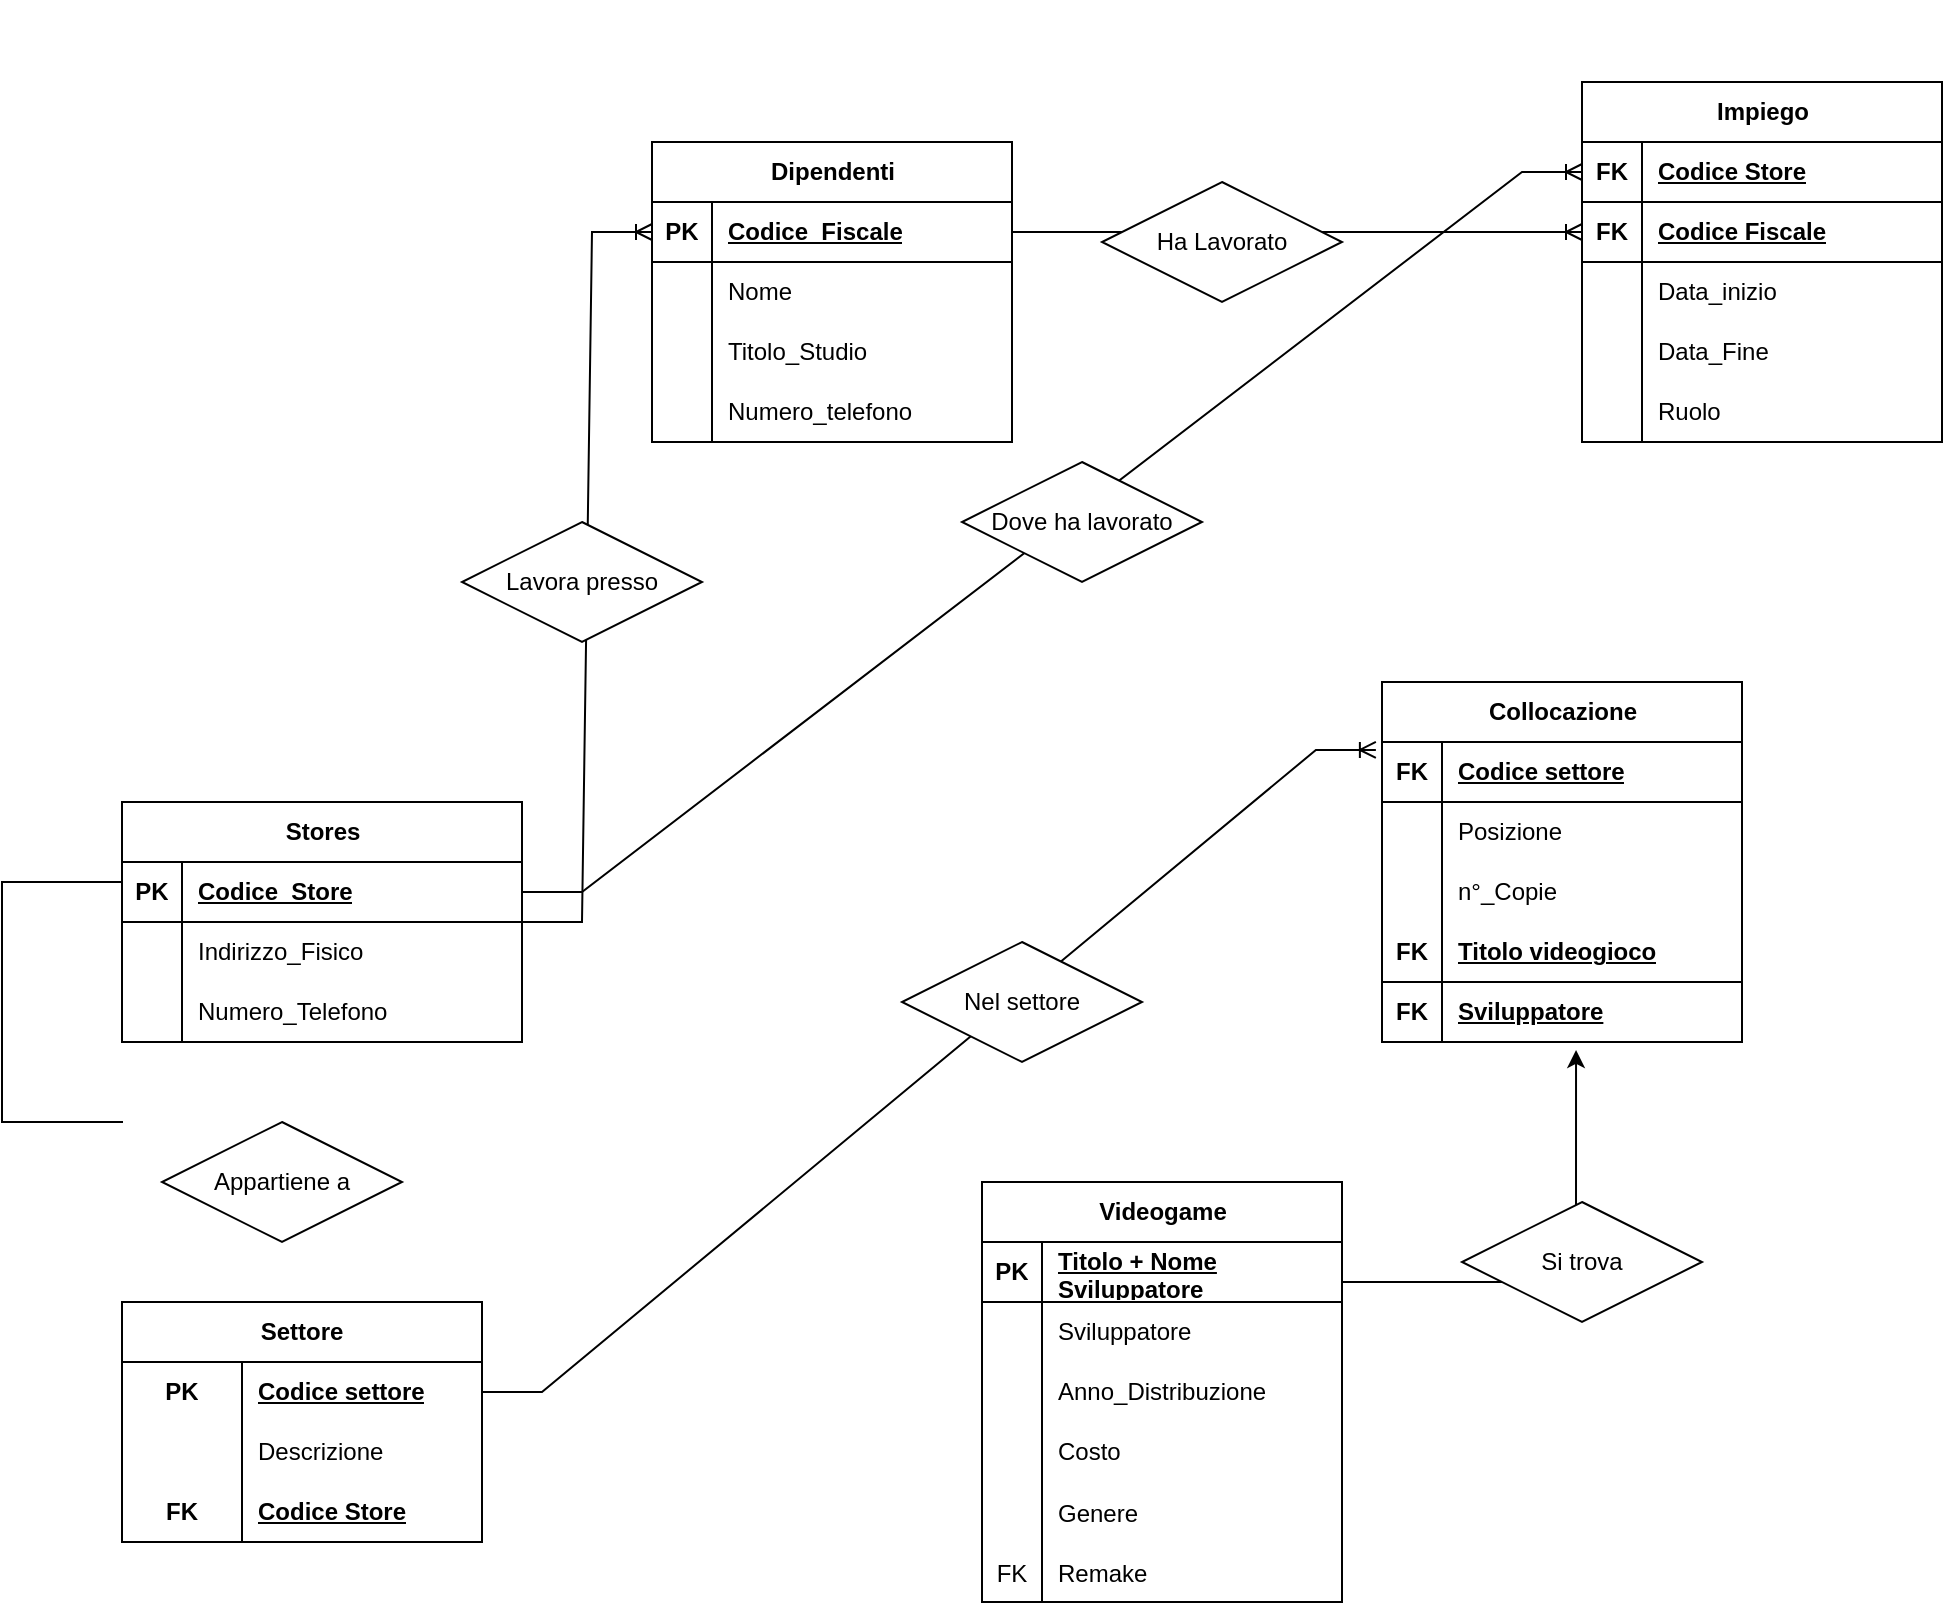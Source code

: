 <mxfile version="23.0.2" type="device">
  <diagram id="R2lEEEUBdFMjLlhIrx00" name="Page-1">
    <mxGraphModel dx="2058" dy="1188" grid="1" gridSize="10" guides="1" tooltips="1" connect="1" arrows="1" fold="1" page="1" pageScale="1" pageWidth="850" pageHeight="1100" math="0" shadow="0" extFonts="Permanent Marker^https://fonts.googleapis.com/css?family=Permanent+Marker">
      <root>
        <mxCell id="0" />
        <mxCell id="1" parent="0" />
        <mxCell id="qkk0h4NAYe06qfCtr99Q-3" value="Stores" style="shape=table;startSize=30;container=1;collapsible=1;childLayout=tableLayout;fixedRows=1;rowLines=0;fontStyle=1;align=center;resizeLast=1;html=1;shadow=0;" parent="1" vertex="1">
          <mxGeometry x="100" y="480" width="200" height="120" as="geometry" />
        </mxCell>
        <mxCell id="qkk0h4NAYe06qfCtr99Q-4" value="" style="shape=tableRow;horizontal=0;startSize=0;swimlaneHead=0;swimlaneBody=0;fillColor=none;collapsible=0;dropTarget=0;points=[[0,0.5],[1,0.5]];portConstraint=eastwest;top=0;left=0;right=0;bottom=1;shadow=0;" parent="qkk0h4NAYe06qfCtr99Q-3" vertex="1">
          <mxGeometry y="30" width="200" height="30" as="geometry" />
        </mxCell>
        <mxCell id="qkk0h4NAYe06qfCtr99Q-5" value="PK" style="shape=partialRectangle;connectable=0;fillColor=none;top=0;left=0;bottom=0;right=0;fontStyle=1;overflow=hidden;whiteSpace=wrap;html=1;shadow=0;" parent="qkk0h4NAYe06qfCtr99Q-4" vertex="1">
          <mxGeometry width="30" height="30" as="geometry">
            <mxRectangle width="30" height="30" as="alternateBounds" />
          </mxGeometry>
        </mxCell>
        <mxCell id="qkk0h4NAYe06qfCtr99Q-6" value="Codice_Store" style="shape=partialRectangle;connectable=0;fillColor=none;top=0;left=0;bottom=0;right=0;align=left;spacingLeft=6;fontStyle=5;overflow=hidden;whiteSpace=wrap;html=1;shadow=0;" parent="qkk0h4NAYe06qfCtr99Q-4" vertex="1">
          <mxGeometry x="30" width="170" height="30" as="geometry">
            <mxRectangle width="170" height="30" as="alternateBounds" />
          </mxGeometry>
        </mxCell>
        <mxCell id="qkk0h4NAYe06qfCtr99Q-7" value="" style="shape=tableRow;horizontal=0;startSize=0;swimlaneHead=0;swimlaneBody=0;fillColor=none;collapsible=0;dropTarget=0;points=[[0,0.5],[1,0.5]];portConstraint=eastwest;top=0;left=0;right=0;bottom=0;shadow=0;" parent="qkk0h4NAYe06qfCtr99Q-3" vertex="1">
          <mxGeometry y="60" width="200" height="30" as="geometry" />
        </mxCell>
        <mxCell id="qkk0h4NAYe06qfCtr99Q-8" value="" style="shape=partialRectangle;connectable=0;fillColor=none;top=0;left=0;bottom=0;right=0;editable=1;overflow=hidden;whiteSpace=wrap;html=1;shadow=0;" parent="qkk0h4NAYe06qfCtr99Q-7" vertex="1">
          <mxGeometry width="30" height="30" as="geometry">
            <mxRectangle width="30" height="30" as="alternateBounds" />
          </mxGeometry>
        </mxCell>
        <mxCell id="qkk0h4NAYe06qfCtr99Q-9" value="Indirizzo_Fisico" style="shape=partialRectangle;connectable=0;fillColor=none;top=0;left=0;bottom=0;right=0;align=left;spacingLeft=6;overflow=hidden;whiteSpace=wrap;html=1;shadow=0;" parent="qkk0h4NAYe06qfCtr99Q-7" vertex="1">
          <mxGeometry x="30" width="170" height="30" as="geometry">
            <mxRectangle width="170" height="30" as="alternateBounds" />
          </mxGeometry>
        </mxCell>
        <mxCell id="qkk0h4NAYe06qfCtr99Q-10" value="" style="shape=tableRow;horizontal=0;startSize=0;swimlaneHead=0;swimlaneBody=0;fillColor=none;collapsible=0;dropTarget=0;points=[[0,0.5],[1,0.5]];portConstraint=eastwest;top=0;left=0;right=0;bottom=0;shadow=0;" parent="qkk0h4NAYe06qfCtr99Q-3" vertex="1">
          <mxGeometry y="90" width="200" height="30" as="geometry" />
        </mxCell>
        <mxCell id="qkk0h4NAYe06qfCtr99Q-11" value="" style="shape=partialRectangle;connectable=0;fillColor=none;top=0;left=0;bottom=0;right=0;editable=1;overflow=hidden;whiteSpace=wrap;html=1;shadow=0;" parent="qkk0h4NAYe06qfCtr99Q-10" vertex="1">
          <mxGeometry width="30" height="30" as="geometry">
            <mxRectangle width="30" height="30" as="alternateBounds" />
          </mxGeometry>
        </mxCell>
        <mxCell id="qkk0h4NAYe06qfCtr99Q-12" value="Numero_Telefono" style="shape=partialRectangle;connectable=0;fillColor=none;top=0;left=0;bottom=0;right=0;align=left;spacingLeft=6;overflow=hidden;whiteSpace=wrap;html=1;shadow=0;" parent="qkk0h4NAYe06qfCtr99Q-10" vertex="1">
          <mxGeometry x="30" width="170" height="30" as="geometry">
            <mxRectangle width="170" height="30" as="alternateBounds" />
          </mxGeometry>
        </mxCell>
        <mxCell id="qkk0h4NAYe06qfCtr99Q-16" value="Dipendenti" style="shape=table;startSize=30;container=1;collapsible=1;childLayout=tableLayout;fixedRows=1;rowLines=0;fontStyle=1;align=center;resizeLast=1;html=1;shadow=0;" parent="1" vertex="1">
          <mxGeometry x="365" y="150" width="180" height="150" as="geometry" />
        </mxCell>
        <mxCell id="qkk0h4NAYe06qfCtr99Q-17" value="" style="shape=tableRow;horizontal=0;startSize=0;swimlaneHead=0;swimlaneBody=0;fillColor=none;collapsible=0;dropTarget=0;points=[[0,0.5],[1,0.5]];portConstraint=eastwest;top=0;left=0;right=0;bottom=1;shadow=0;" parent="qkk0h4NAYe06qfCtr99Q-16" vertex="1">
          <mxGeometry y="30" width="180" height="30" as="geometry" />
        </mxCell>
        <mxCell id="qkk0h4NAYe06qfCtr99Q-18" value="PK" style="shape=partialRectangle;connectable=0;fillColor=none;top=0;left=0;bottom=0;right=0;fontStyle=1;overflow=hidden;whiteSpace=wrap;html=1;shadow=0;" parent="qkk0h4NAYe06qfCtr99Q-17" vertex="1">
          <mxGeometry width="30" height="30" as="geometry">
            <mxRectangle width="30" height="30" as="alternateBounds" />
          </mxGeometry>
        </mxCell>
        <mxCell id="qkk0h4NAYe06qfCtr99Q-19" value="Codice_Fiscale" style="shape=partialRectangle;connectable=0;fillColor=none;top=0;left=0;bottom=0;right=0;align=left;spacingLeft=6;fontStyle=5;overflow=hidden;whiteSpace=wrap;html=1;shadow=0;" parent="qkk0h4NAYe06qfCtr99Q-17" vertex="1">
          <mxGeometry x="30" width="150" height="30" as="geometry">
            <mxRectangle width="150" height="30" as="alternateBounds" />
          </mxGeometry>
        </mxCell>
        <mxCell id="qkk0h4NAYe06qfCtr99Q-20" value="" style="shape=tableRow;horizontal=0;startSize=0;swimlaneHead=0;swimlaneBody=0;fillColor=none;collapsible=0;dropTarget=0;points=[[0,0.5],[1,0.5]];portConstraint=eastwest;top=0;left=0;right=0;bottom=0;shadow=0;" parent="qkk0h4NAYe06qfCtr99Q-16" vertex="1">
          <mxGeometry y="60" width="180" height="30" as="geometry" />
        </mxCell>
        <mxCell id="qkk0h4NAYe06qfCtr99Q-21" value="" style="shape=partialRectangle;connectable=0;fillColor=none;top=0;left=0;bottom=0;right=0;editable=1;overflow=hidden;whiteSpace=wrap;html=1;shadow=0;" parent="qkk0h4NAYe06qfCtr99Q-20" vertex="1">
          <mxGeometry width="30" height="30" as="geometry">
            <mxRectangle width="30" height="30" as="alternateBounds" />
          </mxGeometry>
        </mxCell>
        <mxCell id="qkk0h4NAYe06qfCtr99Q-22" value="Nome" style="shape=partialRectangle;connectable=0;fillColor=none;top=0;left=0;bottom=0;right=0;align=left;spacingLeft=6;overflow=hidden;whiteSpace=wrap;html=1;shadow=0;" parent="qkk0h4NAYe06qfCtr99Q-20" vertex="1">
          <mxGeometry x="30" width="150" height="30" as="geometry">
            <mxRectangle width="150" height="30" as="alternateBounds" />
          </mxGeometry>
        </mxCell>
        <mxCell id="qkk0h4NAYe06qfCtr99Q-23" value="" style="shape=tableRow;horizontal=0;startSize=0;swimlaneHead=0;swimlaneBody=0;fillColor=none;collapsible=0;dropTarget=0;points=[[0,0.5],[1,0.5]];portConstraint=eastwest;top=0;left=0;right=0;bottom=0;shadow=0;" parent="qkk0h4NAYe06qfCtr99Q-16" vertex="1">
          <mxGeometry y="90" width="180" height="30" as="geometry" />
        </mxCell>
        <mxCell id="qkk0h4NAYe06qfCtr99Q-24" value="" style="shape=partialRectangle;connectable=0;fillColor=none;top=0;left=0;bottom=0;right=0;editable=1;overflow=hidden;whiteSpace=wrap;html=1;shadow=0;" parent="qkk0h4NAYe06qfCtr99Q-23" vertex="1">
          <mxGeometry width="30" height="30" as="geometry">
            <mxRectangle width="30" height="30" as="alternateBounds" />
          </mxGeometry>
        </mxCell>
        <mxCell id="qkk0h4NAYe06qfCtr99Q-25" value="Titolo_Studio" style="shape=partialRectangle;connectable=0;fillColor=none;top=0;left=0;bottom=0;right=0;align=left;spacingLeft=6;overflow=hidden;whiteSpace=wrap;html=1;shadow=0;" parent="qkk0h4NAYe06qfCtr99Q-23" vertex="1">
          <mxGeometry x="30" width="150" height="30" as="geometry">
            <mxRectangle width="150" height="30" as="alternateBounds" />
          </mxGeometry>
        </mxCell>
        <mxCell id="qkk0h4NAYe06qfCtr99Q-26" value="" style="shape=tableRow;horizontal=0;startSize=0;swimlaneHead=0;swimlaneBody=0;fillColor=none;collapsible=0;dropTarget=0;points=[[0,0.5],[1,0.5]];portConstraint=eastwest;top=0;left=0;right=0;bottom=0;shadow=0;" parent="qkk0h4NAYe06qfCtr99Q-16" vertex="1">
          <mxGeometry y="120" width="180" height="30" as="geometry" />
        </mxCell>
        <mxCell id="qkk0h4NAYe06qfCtr99Q-27" value="" style="shape=partialRectangle;connectable=0;fillColor=none;top=0;left=0;bottom=0;right=0;editable=1;overflow=hidden;whiteSpace=wrap;html=1;shadow=0;" parent="qkk0h4NAYe06qfCtr99Q-26" vertex="1">
          <mxGeometry width="30" height="30" as="geometry">
            <mxRectangle width="30" height="30" as="alternateBounds" />
          </mxGeometry>
        </mxCell>
        <mxCell id="qkk0h4NAYe06qfCtr99Q-28" value="Numero_telefono" style="shape=partialRectangle;connectable=0;fillColor=none;top=0;left=0;bottom=0;right=0;align=left;spacingLeft=6;overflow=hidden;whiteSpace=wrap;html=1;shadow=0;" parent="qkk0h4NAYe06qfCtr99Q-26" vertex="1">
          <mxGeometry x="30" width="150" height="30" as="geometry">
            <mxRectangle width="150" height="30" as="alternateBounds" />
          </mxGeometry>
        </mxCell>
        <mxCell id="qkk0h4NAYe06qfCtr99Q-29" value="Videogame" style="shape=table;startSize=30;container=1;collapsible=1;childLayout=tableLayout;fixedRows=1;rowLines=0;fontStyle=1;align=center;resizeLast=1;html=1;shadow=0;" parent="1" vertex="1">
          <mxGeometry x="530" y="670" width="180" height="210" as="geometry" />
        </mxCell>
        <mxCell id="qkk0h4NAYe06qfCtr99Q-30" value="" style="shape=tableRow;horizontal=0;startSize=0;swimlaneHead=0;swimlaneBody=0;fillColor=none;collapsible=0;dropTarget=0;points=[[0,0.5],[1,0.5]];portConstraint=eastwest;top=0;left=0;right=0;bottom=1;shadow=0;" parent="qkk0h4NAYe06qfCtr99Q-29" vertex="1">
          <mxGeometry y="30" width="180" height="30" as="geometry" />
        </mxCell>
        <mxCell id="qkk0h4NAYe06qfCtr99Q-31" value="PK" style="shape=partialRectangle;connectable=0;fillColor=none;top=0;left=0;bottom=0;right=0;fontStyle=1;overflow=hidden;whiteSpace=wrap;html=1;shadow=0;" parent="qkk0h4NAYe06qfCtr99Q-30" vertex="1">
          <mxGeometry width="30" height="30" as="geometry">
            <mxRectangle width="30" height="30" as="alternateBounds" />
          </mxGeometry>
        </mxCell>
        <mxCell id="qkk0h4NAYe06qfCtr99Q-32" value="Titolo + Nome Sviluppatore" style="shape=partialRectangle;connectable=0;fillColor=none;top=0;left=0;bottom=0;right=0;align=left;spacingLeft=6;fontStyle=5;overflow=hidden;whiteSpace=wrap;html=1;shadow=0;" parent="qkk0h4NAYe06qfCtr99Q-30" vertex="1">
          <mxGeometry x="30" width="150" height="30" as="geometry">
            <mxRectangle width="150" height="30" as="alternateBounds" />
          </mxGeometry>
        </mxCell>
        <mxCell id="qkk0h4NAYe06qfCtr99Q-33" value="" style="shape=tableRow;horizontal=0;startSize=0;swimlaneHead=0;swimlaneBody=0;fillColor=none;collapsible=0;dropTarget=0;points=[[0,0.5],[1,0.5]];portConstraint=eastwest;top=0;left=0;right=0;bottom=0;shadow=0;" parent="qkk0h4NAYe06qfCtr99Q-29" vertex="1">
          <mxGeometry y="60" width="180" height="30" as="geometry" />
        </mxCell>
        <mxCell id="qkk0h4NAYe06qfCtr99Q-34" value="" style="shape=partialRectangle;connectable=0;fillColor=none;top=0;left=0;bottom=0;right=0;editable=1;overflow=hidden;whiteSpace=wrap;html=1;shadow=0;" parent="qkk0h4NAYe06qfCtr99Q-33" vertex="1">
          <mxGeometry width="30" height="30" as="geometry">
            <mxRectangle width="30" height="30" as="alternateBounds" />
          </mxGeometry>
        </mxCell>
        <mxCell id="qkk0h4NAYe06qfCtr99Q-35" value="Sviluppatore" style="shape=partialRectangle;connectable=0;fillColor=none;top=0;left=0;bottom=0;right=0;align=left;spacingLeft=6;overflow=hidden;whiteSpace=wrap;html=1;shadow=0;" parent="qkk0h4NAYe06qfCtr99Q-33" vertex="1">
          <mxGeometry x="30" width="150" height="30" as="geometry">
            <mxRectangle width="150" height="30" as="alternateBounds" />
          </mxGeometry>
        </mxCell>
        <mxCell id="qkk0h4NAYe06qfCtr99Q-36" value="" style="shape=tableRow;horizontal=0;startSize=0;swimlaneHead=0;swimlaneBody=0;fillColor=none;collapsible=0;dropTarget=0;points=[[0,0.5],[1,0.5]];portConstraint=eastwest;top=0;left=0;right=0;bottom=0;shadow=0;" parent="qkk0h4NAYe06qfCtr99Q-29" vertex="1">
          <mxGeometry y="90" width="180" height="30" as="geometry" />
        </mxCell>
        <mxCell id="qkk0h4NAYe06qfCtr99Q-37" value="" style="shape=partialRectangle;connectable=0;fillColor=none;top=0;left=0;bottom=0;right=0;editable=1;overflow=hidden;whiteSpace=wrap;html=1;shadow=0;" parent="qkk0h4NAYe06qfCtr99Q-36" vertex="1">
          <mxGeometry width="30" height="30" as="geometry">
            <mxRectangle width="30" height="30" as="alternateBounds" />
          </mxGeometry>
        </mxCell>
        <mxCell id="qkk0h4NAYe06qfCtr99Q-38" value="Anno_Distribuzione" style="shape=partialRectangle;connectable=0;fillColor=none;top=0;left=0;bottom=0;right=0;align=left;spacingLeft=6;overflow=hidden;whiteSpace=wrap;html=1;shadow=0;" parent="qkk0h4NAYe06qfCtr99Q-36" vertex="1">
          <mxGeometry x="30" width="150" height="30" as="geometry">
            <mxRectangle width="150" height="30" as="alternateBounds" />
          </mxGeometry>
        </mxCell>
        <mxCell id="qkk0h4NAYe06qfCtr99Q-39" value="" style="shape=tableRow;horizontal=0;startSize=0;swimlaneHead=0;swimlaneBody=0;fillColor=none;collapsible=0;dropTarget=0;points=[[0,0.5],[1,0.5]];portConstraint=eastwest;top=0;left=0;right=0;bottom=0;shadow=0;" parent="qkk0h4NAYe06qfCtr99Q-29" vertex="1">
          <mxGeometry y="120" width="180" height="30" as="geometry" />
        </mxCell>
        <mxCell id="qkk0h4NAYe06qfCtr99Q-40" value="" style="shape=partialRectangle;connectable=0;fillColor=none;top=0;left=0;bottom=0;right=0;editable=1;overflow=hidden;whiteSpace=wrap;html=1;shadow=0;" parent="qkk0h4NAYe06qfCtr99Q-39" vertex="1">
          <mxGeometry width="30" height="30" as="geometry">
            <mxRectangle width="30" height="30" as="alternateBounds" />
          </mxGeometry>
        </mxCell>
        <mxCell id="qkk0h4NAYe06qfCtr99Q-41" value="Costo" style="shape=partialRectangle;connectable=0;fillColor=none;top=0;left=0;bottom=0;right=0;align=left;spacingLeft=6;overflow=hidden;whiteSpace=wrap;html=1;shadow=0;" parent="qkk0h4NAYe06qfCtr99Q-39" vertex="1">
          <mxGeometry x="30" width="150" height="30" as="geometry">
            <mxRectangle width="150" height="30" as="alternateBounds" />
          </mxGeometry>
        </mxCell>
        <mxCell id="qkk0h4NAYe06qfCtr99Q-44" value="" style="shape=tableRow;horizontal=0;startSize=0;swimlaneHead=0;swimlaneBody=0;fillColor=none;collapsible=0;dropTarget=0;points=[[0,0.5],[1,0.5]];portConstraint=eastwest;top=0;left=0;right=0;bottom=0;shadow=0;" parent="qkk0h4NAYe06qfCtr99Q-29" vertex="1">
          <mxGeometry y="150" width="180" height="30" as="geometry" />
        </mxCell>
        <mxCell id="qkk0h4NAYe06qfCtr99Q-45" value="" style="shape=partialRectangle;connectable=0;fillColor=none;top=0;left=0;bottom=0;right=0;editable=1;overflow=hidden;shadow=0;" parent="qkk0h4NAYe06qfCtr99Q-44" vertex="1">
          <mxGeometry width="30" height="30" as="geometry">
            <mxRectangle width="30" height="30" as="alternateBounds" />
          </mxGeometry>
        </mxCell>
        <mxCell id="qkk0h4NAYe06qfCtr99Q-46" value="Genere" style="shape=partialRectangle;connectable=0;fillColor=none;top=0;left=0;bottom=0;right=0;align=left;spacingLeft=6;overflow=hidden;shadow=0;" parent="qkk0h4NAYe06qfCtr99Q-44" vertex="1">
          <mxGeometry x="30" width="150" height="30" as="geometry">
            <mxRectangle width="150" height="30" as="alternateBounds" />
          </mxGeometry>
        </mxCell>
        <mxCell id="qkk0h4NAYe06qfCtr99Q-48" value="" style="shape=tableRow;horizontal=0;startSize=0;swimlaneHead=0;swimlaneBody=0;fillColor=none;collapsible=0;dropTarget=0;points=[[0,0.5],[1,0.5]];portConstraint=eastwest;top=0;left=0;right=0;bottom=0;shadow=0;" parent="qkk0h4NAYe06qfCtr99Q-29" vertex="1">
          <mxGeometry y="180" width="180" height="30" as="geometry" />
        </mxCell>
        <mxCell id="qkk0h4NAYe06qfCtr99Q-49" value="FK" style="shape=partialRectangle;connectable=0;fillColor=none;top=0;left=0;bottom=0;right=0;editable=1;overflow=hidden;shadow=0;" parent="qkk0h4NAYe06qfCtr99Q-48" vertex="1">
          <mxGeometry width="30" height="30" as="geometry">
            <mxRectangle width="30" height="30" as="alternateBounds" />
          </mxGeometry>
        </mxCell>
        <mxCell id="qkk0h4NAYe06qfCtr99Q-50" value="Remake" style="shape=partialRectangle;connectable=0;fillColor=none;top=0;left=0;bottom=0;right=0;align=left;spacingLeft=6;overflow=hidden;shadow=0;" parent="qkk0h4NAYe06qfCtr99Q-48" vertex="1">
          <mxGeometry x="30" width="150" height="30" as="geometry">
            <mxRectangle width="150" height="30" as="alternateBounds" />
          </mxGeometry>
        </mxCell>
        <mxCell id="qkk0h4NAYe06qfCtr99Q-65" value="" style="shape=partialRectangle;connectable=0;fillColor=none;top=0;left=0;bottom=0;right=0;align=left;spacingLeft=6;overflow=hidden;whiteSpace=wrap;html=1;shadow=0;" parent="1" vertex="1">
          <mxGeometry x="350" y="80" width="150" height="30" as="geometry">
            <mxRectangle width="150" height="30" as="alternateBounds" />
          </mxGeometry>
        </mxCell>
        <mxCell id="qkk0h4NAYe06qfCtr99Q-66" value="Impiego" style="shape=table;startSize=30;container=1;collapsible=1;childLayout=tableLayout;fixedRows=1;rowLines=0;fontStyle=1;align=center;resizeLast=1;html=1;shadow=0;" parent="1" vertex="1">
          <mxGeometry x="830" y="120" width="180" height="180" as="geometry" />
        </mxCell>
        <mxCell id="qkk0h4NAYe06qfCtr99Q-67" value="" style="shape=tableRow;horizontal=0;startSize=0;swimlaneHead=0;swimlaneBody=0;fillColor=none;collapsible=0;dropTarget=0;points=[[0,0.5],[1,0.5]];portConstraint=eastwest;top=0;left=0;right=0;bottom=1;shadow=0;" parent="qkk0h4NAYe06qfCtr99Q-66" vertex="1">
          <mxGeometry y="30" width="180" height="30" as="geometry" />
        </mxCell>
        <mxCell id="qkk0h4NAYe06qfCtr99Q-68" value="FK" style="shape=partialRectangle;connectable=0;fillColor=none;top=0;left=0;bottom=0;right=0;fontStyle=1;overflow=hidden;whiteSpace=wrap;html=1;shadow=0;" parent="qkk0h4NAYe06qfCtr99Q-67" vertex="1">
          <mxGeometry width="30" height="30" as="geometry">
            <mxRectangle width="30" height="30" as="alternateBounds" />
          </mxGeometry>
        </mxCell>
        <mxCell id="qkk0h4NAYe06qfCtr99Q-69" value="Codice Store" style="shape=partialRectangle;connectable=0;fillColor=none;top=0;left=0;bottom=0;right=0;align=left;spacingLeft=6;fontStyle=5;overflow=hidden;whiteSpace=wrap;html=1;shadow=0;" parent="qkk0h4NAYe06qfCtr99Q-67" vertex="1">
          <mxGeometry x="30" width="150" height="30" as="geometry">
            <mxRectangle width="150" height="30" as="alternateBounds" />
          </mxGeometry>
        </mxCell>
        <mxCell id="1JbA9EzdQvtZeMmYoQWm-4" value="" style="shape=tableRow;horizontal=0;startSize=0;swimlaneHead=0;swimlaneBody=0;fillColor=none;collapsible=0;dropTarget=0;points=[[0,0.5],[1,0.5]];portConstraint=eastwest;top=0;left=0;right=0;bottom=1;shadow=0;" vertex="1" parent="qkk0h4NAYe06qfCtr99Q-66">
          <mxGeometry y="60" width="180" height="30" as="geometry" />
        </mxCell>
        <mxCell id="1JbA9EzdQvtZeMmYoQWm-5" value="FK" style="shape=partialRectangle;connectable=0;fillColor=none;top=0;left=0;bottom=0;right=0;fontStyle=1;overflow=hidden;whiteSpace=wrap;html=1;shadow=0;" vertex="1" parent="1JbA9EzdQvtZeMmYoQWm-4">
          <mxGeometry width="30" height="30" as="geometry">
            <mxRectangle width="30" height="30" as="alternateBounds" />
          </mxGeometry>
        </mxCell>
        <mxCell id="1JbA9EzdQvtZeMmYoQWm-6" value="Codice Fiscale" style="shape=partialRectangle;connectable=0;fillColor=none;top=0;left=0;bottom=0;right=0;align=left;spacingLeft=6;fontStyle=5;overflow=hidden;whiteSpace=wrap;html=1;shadow=0;" vertex="1" parent="1JbA9EzdQvtZeMmYoQWm-4">
          <mxGeometry x="30" width="150" height="30" as="geometry">
            <mxRectangle width="150" height="30" as="alternateBounds" />
          </mxGeometry>
        </mxCell>
        <mxCell id="qkk0h4NAYe06qfCtr99Q-70" value="" style="shape=tableRow;horizontal=0;startSize=0;swimlaneHead=0;swimlaneBody=0;fillColor=none;collapsible=0;dropTarget=0;points=[[0,0.5],[1,0.5]];portConstraint=eastwest;top=0;left=0;right=0;bottom=0;shadow=0;" parent="qkk0h4NAYe06qfCtr99Q-66" vertex="1">
          <mxGeometry y="90" width="180" height="30" as="geometry" />
        </mxCell>
        <mxCell id="qkk0h4NAYe06qfCtr99Q-71" value="" style="shape=partialRectangle;connectable=0;fillColor=none;top=0;left=0;bottom=0;right=0;editable=1;overflow=hidden;whiteSpace=wrap;html=1;shadow=0;" parent="qkk0h4NAYe06qfCtr99Q-70" vertex="1">
          <mxGeometry width="30" height="30" as="geometry">
            <mxRectangle width="30" height="30" as="alternateBounds" />
          </mxGeometry>
        </mxCell>
        <mxCell id="qkk0h4NAYe06qfCtr99Q-72" value="Data_inizio" style="shape=partialRectangle;connectable=0;fillColor=none;top=0;left=0;bottom=0;right=0;align=left;spacingLeft=6;overflow=hidden;whiteSpace=wrap;html=1;shadow=0;" parent="qkk0h4NAYe06qfCtr99Q-70" vertex="1">
          <mxGeometry x="30" width="150" height="30" as="geometry">
            <mxRectangle width="150" height="30" as="alternateBounds" />
          </mxGeometry>
        </mxCell>
        <mxCell id="qkk0h4NAYe06qfCtr99Q-73" value="" style="shape=tableRow;horizontal=0;startSize=0;swimlaneHead=0;swimlaneBody=0;fillColor=none;collapsible=0;dropTarget=0;points=[[0,0.5],[1,0.5]];portConstraint=eastwest;top=0;left=0;right=0;bottom=0;shadow=0;" parent="qkk0h4NAYe06qfCtr99Q-66" vertex="1">
          <mxGeometry y="120" width="180" height="30" as="geometry" />
        </mxCell>
        <mxCell id="qkk0h4NAYe06qfCtr99Q-74" value="" style="shape=partialRectangle;connectable=0;fillColor=none;top=0;left=0;bottom=0;right=0;editable=1;overflow=hidden;whiteSpace=wrap;html=1;shadow=0;" parent="qkk0h4NAYe06qfCtr99Q-73" vertex="1">
          <mxGeometry width="30" height="30" as="geometry">
            <mxRectangle width="30" height="30" as="alternateBounds" />
          </mxGeometry>
        </mxCell>
        <mxCell id="qkk0h4NAYe06qfCtr99Q-75" value="Data_Fine" style="shape=partialRectangle;connectable=0;fillColor=none;top=0;left=0;bottom=0;right=0;align=left;spacingLeft=6;overflow=hidden;whiteSpace=wrap;html=1;shadow=0;" parent="qkk0h4NAYe06qfCtr99Q-73" vertex="1">
          <mxGeometry x="30" width="150" height="30" as="geometry">
            <mxRectangle width="150" height="30" as="alternateBounds" />
          </mxGeometry>
        </mxCell>
        <mxCell id="qkk0h4NAYe06qfCtr99Q-76" value="" style="shape=tableRow;horizontal=0;startSize=0;swimlaneHead=0;swimlaneBody=0;fillColor=none;collapsible=0;dropTarget=0;points=[[0,0.5],[1,0.5]];portConstraint=eastwest;top=0;left=0;right=0;bottom=0;shadow=0;" parent="qkk0h4NAYe06qfCtr99Q-66" vertex="1">
          <mxGeometry y="150" width="180" height="30" as="geometry" />
        </mxCell>
        <mxCell id="qkk0h4NAYe06qfCtr99Q-77" value="" style="shape=partialRectangle;connectable=0;fillColor=none;top=0;left=0;bottom=0;right=0;editable=1;overflow=hidden;whiteSpace=wrap;html=1;shadow=0;" parent="qkk0h4NAYe06qfCtr99Q-76" vertex="1">
          <mxGeometry width="30" height="30" as="geometry">
            <mxRectangle width="30" height="30" as="alternateBounds" />
          </mxGeometry>
        </mxCell>
        <mxCell id="qkk0h4NAYe06qfCtr99Q-78" value="Ruolo" style="shape=partialRectangle;connectable=0;fillColor=none;top=0;left=0;bottom=0;right=0;align=left;spacingLeft=6;overflow=hidden;whiteSpace=wrap;html=1;shadow=0;" parent="qkk0h4NAYe06qfCtr99Q-76" vertex="1">
          <mxGeometry x="30" width="150" height="30" as="geometry">
            <mxRectangle width="150" height="30" as="alternateBounds" />
          </mxGeometry>
        </mxCell>
        <mxCell id="qkk0h4NAYe06qfCtr99Q-80" value="Collocazione" style="shape=table;startSize=30;container=1;collapsible=1;childLayout=tableLayout;fixedRows=1;rowLines=0;fontStyle=1;align=center;resizeLast=1;html=1;shadow=0;" parent="1" vertex="1">
          <mxGeometry x="730" y="420" width="180" height="180" as="geometry" />
        </mxCell>
        <mxCell id="qkk0h4NAYe06qfCtr99Q-81" value="" style="shape=tableRow;horizontal=0;startSize=0;swimlaneHead=0;swimlaneBody=0;fillColor=none;collapsible=0;dropTarget=0;points=[[0,0.5],[1,0.5]];portConstraint=eastwest;top=0;left=0;right=0;bottom=1;shadow=0;" parent="qkk0h4NAYe06qfCtr99Q-80" vertex="1">
          <mxGeometry y="30" width="180" height="30" as="geometry" />
        </mxCell>
        <mxCell id="qkk0h4NAYe06qfCtr99Q-82" value="FK" style="shape=partialRectangle;connectable=0;fillColor=none;top=0;left=0;bottom=0;right=0;fontStyle=1;overflow=hidden;whiteSpace=wrap;html=1;shadow=0;" parent="qkk0h4NAYe06qfCtr99Q-81" vertex="1">
          <mxGeometry width="30" height="30" as="geometry">
            <mxRectangle width="30" height="30" as="alternateBounds" />
          </mxGeometry>
        </mxCell>
        <mxCell id="qkk0h4NAYe06qfCtr99Q-83" value="Codice settore" style="shape=partialRectangle;connectable=0;fillColor=none;top=0;left=0;bottom=0;right=0;align=left;spacingLeft=6;fontStyle=5;overflow=hidden;whiteSpace=wrap;html=1;shadow=0;" parent="qkk0h4NAYe06qfCtr99Q-81" vertex="1">
          <mxGeometry x="30" width="150" height="30" as="geometry">
            <mxRectangle width="150" height="30" as="alternateBounds" />
          </mxGeometry>
        </mxCell>
        <mxCell id="qkk0h4NAYe06qfCtr99Q-87" value="" style="shape=tableRow;horizontal=0;startSize=0;swimlaneHead=0;swimlaneBody=0;fillColor=none;collapsible=0;dropTarget=0;points=[[0,0.5],[1,0.5]];portConstraint=eastwest;top=0;left=0;right=0;bottom=0;shadow=0;" parent="qkk0h4NAYe06qfCtr99Q-80" vertex="1">
          <mxGeometry y="60" width="180" height="30" as="geometry" />
        </mxCell>
        <mxCell id="qkk0h4NAYe06qfCtr99Q-88" value="" style="shape=partialRectangle;connectable=0;fillColor=none;top=0;left=0;bottom=0;right=0;editable=1;overflow=hidden;whiteSpace=wrap;html=1;shadow=0;" parent="qkk0h4NAYe06qfCtr99Q-87" vertex="1">
          <mxGeometry width="30" height="30" as="geometry">
            <mxRectangle width="30" height="30" as="alternateBounds" />
          </mxGeometry>
        </mxCell>
        <mxCell id="qkk0h4NAYe06qfCtr99Q-89" value="Posizione" style="shape=partialRectangle;connectable=0;fillColor=none;top=0;left=0;bottom=0;right=0;align=left;spacingLeft=6;overflow=hidden;whiteSpace=wrap;html=1;shadow=0;" parent="qkk0h4NAYe06qfCtr99Q-87" vertex="1">
          <mxGeometry x="30" width="150" height="30" as="geometry">
            <mxRectangle width="150" height="30" as="alternateBounds" />
          </mxGeometry>
        </mxCell>
        <mxCell id="qkk0h4NAYe06qfCtr99Q-90" value="" style="shape=tableRow;horizontal=0;startSize=0;swimlaneHead=0;swimlaneBody=0;fillColor=none;collapsible=0;dropTarget=0;points=[[0,0.5],[1,0.5]];portConstraint=eastwest;top=0;left=0;right=0;bottom=0;shadow=0;" parent="qkk0h4NAYe06qfCtr99Q-80" vertex="1">
          <mxGeometry y="90" width="180" height="30" as="geometry" />
        </mxCell>
        <mxCell id="qkk0h4NAYe06qfCtr99Q-91" value="" style="shape=partialRectangle;connectable=0;fillColor=none;top=0;left=0;bottom=0;right=0;editable=1;overflow=hidden;whiteSpace=wrap;html=1;shadow=0;" parent="qkk0h4NAYe06qfCtr99Q-90" vertex="1">
          <mxGeometry width="30" height="30" as="geometry">
            <mxRectangle width="30" height="30" as="alternateBounds" />
          </mxGeometry>
        </mxCell>
        <mxCell id="qkk0h4NAYe06qfCtr99Q-92" value="n°_Copie" style="shape=partialRectangle;connectable=0;fillColor=none;top=0;left=0;bottom=0;right=0;align=left;spacingLeft=6;overflow=hidden;whiteSpace=wrap;html=1;shadow=0;" parent="qkk0h4NAYe06qfCtr99Q-90" vertex="1">
          <mxGeometry x="30" width="150" height="30" as="geometry">
            <mxRectangle width="150" height="30" as="alternateBounds" />
          </mxGeometry>
        </mxCell>
        <mxCell id="1JbA9EzdQvtZeMmYoQWm-33" value="" style="shape=tableRow;horizontal=0;startSize=0;swimlaneHead=0;swimlaneBody=0;fillColor=none;collapsible=0;dropTarget=0;points=[[0,0.5],[1,0.5]];portConstraint=eastwest;top=0;left=0;right=0;bottom=1;shadow=0;" vertex="1" parent="qkk0h4NAYe06qfCtr99Q-80">
          <mxGeometry y="120" width="180" height="30" as="geometry" />
        </mxCell>
        <mxCell id="1JbA9EzdQvtZeMmYoQWm-34" value="FK" style="shape=partialRectangle;connectable=0;fillColor=none;top=0;left=0;bottom=0;right=0;fontStyle=1;overflow=hidden;whiteSpace=wrap;html=1;shadow=0;" vertex="1" parent="1JbA9EzdQvtZeMmYoQWm-33">
          <mxGeometry width="30" height="30" as="geometry">
            <mxRectangle width="30" height="30" as="alternateBounds" />
          </mxGeometry>
        </mxCell>
        <mxCell id="1JbA9EzdQvtZeMmYoQWm-35" value="Titolo videogioco" style="shape=partialRectangle;connectable=0;fillColor=none;top=0;left=0;bottom=0;right=0;align=left;spacingLeft=6;fontStyle=5;overflow=hidden;whiteSpace=wrap;html=1;shadow=0;" vertex="1" parent="1JbA9EzdQvtZeMmYoQWm-33">
          <mxGeometry x="30" width="150" height="30" as="geometry">
            <mxRectangle width="150" height="30" as="alternateBounds" />
          </mxGeometry>
        </mxCell>
        <mxCell id="1JbA9EzdQvtZeMmYoQWm-36" value="" style="shape=tableRow;horizontal=0;startSize=0;swimlaneHead=0;swimlaneBody=0;fillColor=none;collapsible=0;dropTarget=0;points=[[0,0.5],[1,0.5]];portConstraint=eastwest;top=0;left=0;right=0;bottom=1;shadow=0;" vertex="1" parent="qkk0h4NAYe06qfCtr99Q-80">
          <mxGeometry y="150" width="180" height="30" as="geometry" />
        </mxCell>
        <mxCell id="1JbA9EzdQvtZeMmYoQWm-37" value="FK" style="shape=partialRectangle;connectable=0;fillColor=none;top=0;left=0;bottom=0;right=0;fontStyle=1;overflow=hidden;whiteSpace=wrap;html=1;shadow=0;" vertex="1" parent="1JbA9EzdQvtZeMmYoQWm-36">
          <mxGeometry width="30" height="30" as="geometry">
            <mxRectangle width="30" height="30" as="alternateBounds" />
          </mxGeometry>
        </mxCell>
        <mxCell id="1JbA9EzdQvtZeMmYoQWm-38" value="Sviluppatore" style="shape=partialRectangle;connectable=0;fillColor=none;top=0;left=0;bottom=0;right=0;align=left;spacingLeft=6;fontStyle=5;overflow=hidden;whiteSpace=wrap;html=1;shadow=0;" vertex="1" parent="1JbA9EzdQvtZeMmYoQWm-36">
          <mxGeometry x="30" width="150" height="30" as="geometry">
            <mxRectangle width="150" height="30" as="alternateBounds" />
          </mxGeometry>
        </mxCell>
        <mxCell id="E6ueIN24daoiO98r8Ipx-3" value="" style="edgeStyle=entityRelationEdgeStyle;fontSize=12;html=1;endArrow=ERoneToMany;rounded=0;entryX=0;entryY=0.5;entryDx=0;entryDy=0;shadow=0;" parent="1" target="qkk0h4NAYe06qfCtr99Q-17" edge="1">
          <mxGeometry width="100" height="100" relative="1" as="geometry">
            <mxPoint x="300" y="540" as="sourcePoint" />
            <mxPoint x="400" y="440" as="targetPoint" />
          </mxGeometry>
        </mxCell>
        <mxCell id="E6ueIN24daoiO98r8Ipx-1" value="Lavora presso" style="shape=rhombus;perimeter=rhombusPerimeter;whiteSpace=wrap;html=1;align=center;shadow=0;" parent="1" vertex="1">
          <mxGeometry x="270" y="340" width="120" height="60" as="geometry" />
        </mxCell>
        <mxCell id="E6ueIN24daoiO98r8Ipx-4" value="" style="edgeStyle=entityRelationEdgeStyle;fontSize=12;html=1;endArrow=ERoneToMany;rounded=0;entryX=0;entryY=0.5;entryDx=0;entryDy=0;exitX=1;exitY=0.5;exitDx=0;exitDy=0;shadow=0;" parent="1" target="1JbA9EzdQvtZeMmYoQWm-4" edge="1" source="qkk0h4NAYe06qfCtr99Q-17">
          <mxGeometry width="100" height="100" relative="1" as="geometry">
            <mxPoint x="740" y="200" as="sourcePoint" />
            <mxPoint x="840" y="100" as="targetPoint" />
          </mxGeometry>
        </mxCell>
        <mxCell id="E6ueIN24daoiO98r8Ipx-5" value="Ha Lavorato" style="shape=rhombus;perimeter=rhombusPerimeter;whiteSpace=wrap;html=1;align=center;shadow=0;" parent="1" vertex="1">
          <mxGeometry x="590" y="170" width="120" height="60" as="geometry" />
        </mxCell>
        <mxCell id="E6ueIN24daoiO98r8Ipx-7" value="" style="edgeStyle=entityRelationEdgeStyle;fontSize=12;html=1;endArrow=ERoneToMany;rounded=0;shadow=0;exitX=1;exitY=0.5;exitDx=0;exitDy=0;entryX=0;entryY=0.5;entryDx=0;entryDy=0;" parent="1" target="qkk0h4NAYe06qfCtr99Q-67" edge="1" source="qkk0h4NAYe06qfCtr99Q-4">
          <mxGeometry width="100" height="100" relative="1" as="geometry">
            <mxPoint x="300" y="540" as="sourcePoint" />
            <mxPoint x="810" y="220" as="targetPoint" />
          </mxGeometry>
        </mxCell>
        <mxCell id="E6ueIN24daoiO98r8Ipx-8" value="Dove ha lavorato" style="shape=rhombus;perimeter=rhombusPerimeter;whiteSpace=wrap;html=1;align=center;shadow=0;" parent="1" vertex="1">
          <mxGeometry x="520" y="310" width="120" height="60" as="geometry" />
        </mxCell>
        <mxCell id="1JbA9EzdQvtZeMmYoQWm-39" style="edgeStyle=orthogonalEdgeStyle;rounded=0;orthogonalLoop=1;jettySize=auto;html=1;exitX=1;exitY=0.5;exitDx=0;exitDy=0;entryX=0.539;entryY=1.133;entryDx=0;entryDy=0;entryPerimeter=0;" edge="1" parent="1" source="qkk0h4NAYe06qfCtr99Q-30" target="1JbA9EzdQvtZeMmYoQWm-36">
          <mxGeometry relative="1" as="geometry">
            <mxPoint x="900" y="640" as="targetPoint" />
            <mxPoint x="850" y="710" as="sourcePoint" />
            <Array as="points">
              <mxPoint x="710" y="720" />
              <mxPoint x="827" y="720" />
            </Array>
          </mxGeometry>
        </mxCell>
        <mxCell id="E6ueIN24daoiO98r8Ipx-11" value="Si trova" style="shape=rhombus;perimeter=rhombusPerimeter;whiteSpace=wrap;html=1;align=center;shadow=0;" parent="1" vertex="1">
          <mxGeometry x="770" y="680" width="120" height="60" as="geometry" />
        </mxCell>
        <mxCell id="E6ueIN24daoiO98r8Ipx-16" value="" style="edgeStyle=entityRelationEdgeStyle;fontSize=12;html=1;endArrow=ERoneToMany;rounded=0;entryX=-0.017;entryY=0.133;entryDx=0;entryDy=0;entryPerimeter=0;shadow=0;exitX=1;exitY=0.5;exitDx=0;exitDy=0;" parent="1" target="qkk0h4NAYe06qfCtr99Q-81" edge="1" source="1JbA9EzdQvtZeMmYoQWm-21">
          <mxGeometry width="100" height="100" relative="1" as="geometry">
            <mxPoint x="300" y="540" as="sourcePoint" />
            <mxPoint x="400" y="440" as="targetPoint" />
          </mxGeometry>
        </mxCell>
        <mxCell id="E6ueIN24daoiO98r8Ipx-17" value="Nel settore" style="shape=rhombus;perimeter=rhombusPerimeter;whiteSpace=wrap;html=1;align=center;shadow=0;" parent="1" vertex="1">
          <mxGeometry x="490" y="550" width="120" height="60" as="geometry" />
        </mxCell>
        <mxCell id="1JbA9EzdQvtZeMmYoQWm-20" value="Settore" style="shape=table;startSize=30;container=1;collapsible=1;childLayout=tableLayout;fixedRows=1;rowLines=0;fontStyle=1;align=center;resizeLast=1;html=1;whiteSpace=wrap;" vertex="1" parent="1">
          <mxGeometry x="100" y="730" width="180" height="120" as="geometry" />
        </mxCell>
        <mxCell id="1JbA9EzdQvtZeMmYoQWm-21" value="" style="shape=tableRow;horizontal=0;startSize=0;swimlaneHead=0;swimlaneBody=0;fillColor=none;collapsible=0;dropTarget=0;points=[[0,0.5],[1,0.5]];portConstraint=eastwest;top=0;left=0;right=0;bottom=0;html=1;" vertex="1" parent="1JbA9EzdQvtZeMmYoQWm-20">
          <mxGeometry y="30" width="180" height="30" as="geometry" />
        </mxCell>
        <mxCell id="1JbA9EzdQvtZeMmYoQWm-22" value="PK" style="shape=partialRectangle;connectable=0;fillColor=none;top=0;left=0;bottom=0;right=0;fontStyle=1;overflow=hidden;html=1;whiteSpace=wrap;" vertex="1" parent="1JbA9EzdQvtZeMmYoQWm-21">
          <mxGeometry width="60" height="30" as="geometry">
            <mxRectangle width="60" height="30" as="alternateBounds" />
          </mxGeometry>
        </mxCell>
        <mxCell id="1JbA9EzdQvtZeMmYoQWm-23" value="Codice settore" style="shape=partialRectangle;connectable=0;fillColor=none;top=0;left=0;bottom=0;right=0;align=left;spacingLeft=6;fontStyle=5;overflow=hidden;html=1;whiteSpace=wrap;" vertex="1" parent="1JbA9EzdQvtZeMmYoQWm-21">
          <mxGeometry x="60" width="120" height="30" as="geometry">
            <mxRectangle width="120" height="30" as="alternateBounds" />
          </mxGeometry>
        </mxCell>
        <mxCell id="1JbA9EzdQvtZeMmYoQWm-27" value="" style="shape=tableRow;horizontal=0;startSize=0;swimlaneHead=0;swimlaneBody=0;fillColor=none;collapsible=0;dropTarget=0;points=[[0,0.5],[1,0.5]];portConstraint=eastwest;top=0;left=0;right=0;bottom=0;html=1;" vertex="1" parent="1JbA9EzdQvtZeMmYoQWm-20">
          <mxGeometry y="60" width="180" height="30" as="geometry" />
        </mxCell>
        <mxCell id="1JbA9EzdQvtZeMmYoQWm-28" value="" style="shape=partialRectangle;connectable=0;fillColor=none;top=0;left=0;bottom=0;right=0;editable=1;overflow=hidden;html=1;whiteSpace=wrap;" vertex="1" parent="1JbA9EzdQvtZeMmYoQWm-27">
          <mxGeometry width="60" height="30" as="geometry">
            <mxRectangle width="60" height="30" as="alternateBounds" />
          </mxGeometry>
        </mxCell>
        <mxCell id="1JbA9EzdQvtZeMmYoQWm-29" value="Descrizione" style="shape=partialRectangle;connectable=0;fillColor=none;top=0;left=0;bottom=0;right=0;align=left;spacingLeft=6;overflow=hidden;html=1;whiteSpace=wrap;" vertex="1" parent="1JbA9EzdQvtZeMmYoQWm-27">
          <mxGeometry x="60" width="120" height="30" as="geometry">
            <mxRectangle width="120" height="30" as="alternateBounds" />
          </mxGeometry>
        </mxCell>
        <mxCell id="1JbA9EzdQvtZeMmYoQWm-40" value="" style="shape=tableRow;horizontal=0;startSize=0;swimlaneHead=0;swimlaneBody=0;fillColor=none;collapsible=0;dropTarget=0;points=[[0,0.5],[1,0.5]];portConstraint=eastwest;top=0;left=0;right=0;bottom=0;html=1;" vertex="1" parent="1JbA9EzdQvtZeMmYoQWm-20">
          <mxGeometry y="90" width="180" height="30" as="geometry" />
        </mxCell>
        <mxCell id="1JbA9EzdQvtZeMmYoQWm-41" value="FK" style="shape=partialRectangle;connectable=0;fillColor=none;top=0;left=0;bottom=0;right=0;fontStyle=1;overflow=hidden;html=1;whiteSpace=wrap;" vertex="1" parent="1JbA9EzdQvtZeMmYoQWm-40">
          <mxGeometry width="60" height="30" as="geometry">
            <mxRectangle width="60" height="30" as="alternateBounds" />
          </mxGeometry>
        </mxCell>
        <mxCell id="1JbA9EzdQvtZeMmYoQWm-42" value="Codice Store" style="shape=partialRectangle;connectable=0;fillColor=none;top=0;left=0;bottom=0;right=0;align=left;spacingLeft=6;fontStyle=5;overflow=hidden;html=1;whiteSpace=wrap;" vertex="1" parent="1JbA9EzdQvtZeMmYoQWm-40">
          <mxGeometry x="60" width="120" height="30" as="geometry">
            <mxRectangle width="120" height="30" as="alternateBounds" />
          </mxGeometry>
        </mxCell>
        <mxCell id="1JbA9EzdQvtZeMmYoQWm-44" value="Appartiene a" style="shape=rhombus;perimeter=rhombusPerimeter;whiteSpace=wrap;html=1;align=center;shadow=0;" vertex="1" parent="1">
          <mxGeometry x="120" y="640" width="120" height="60" as="geometry" />
        </mxCell>
        <mxCell id="1JbA9EzdQvtZeMmYoQWm-48" value="" style="shape=partialRectangle;whiteSpace=wrap;html=1;bottom=1;right=1;left=1;top=0;fillColor=none;routingCenterX=-0.5;rotation=90;" vertex="1" parent="1">
          <mxGeometry x="10" y="550" width="120" height="60" as="geometry" />
        </mxCell>
      </root>
    </mxGraphModel>
  </diagram>
</mxfile>
